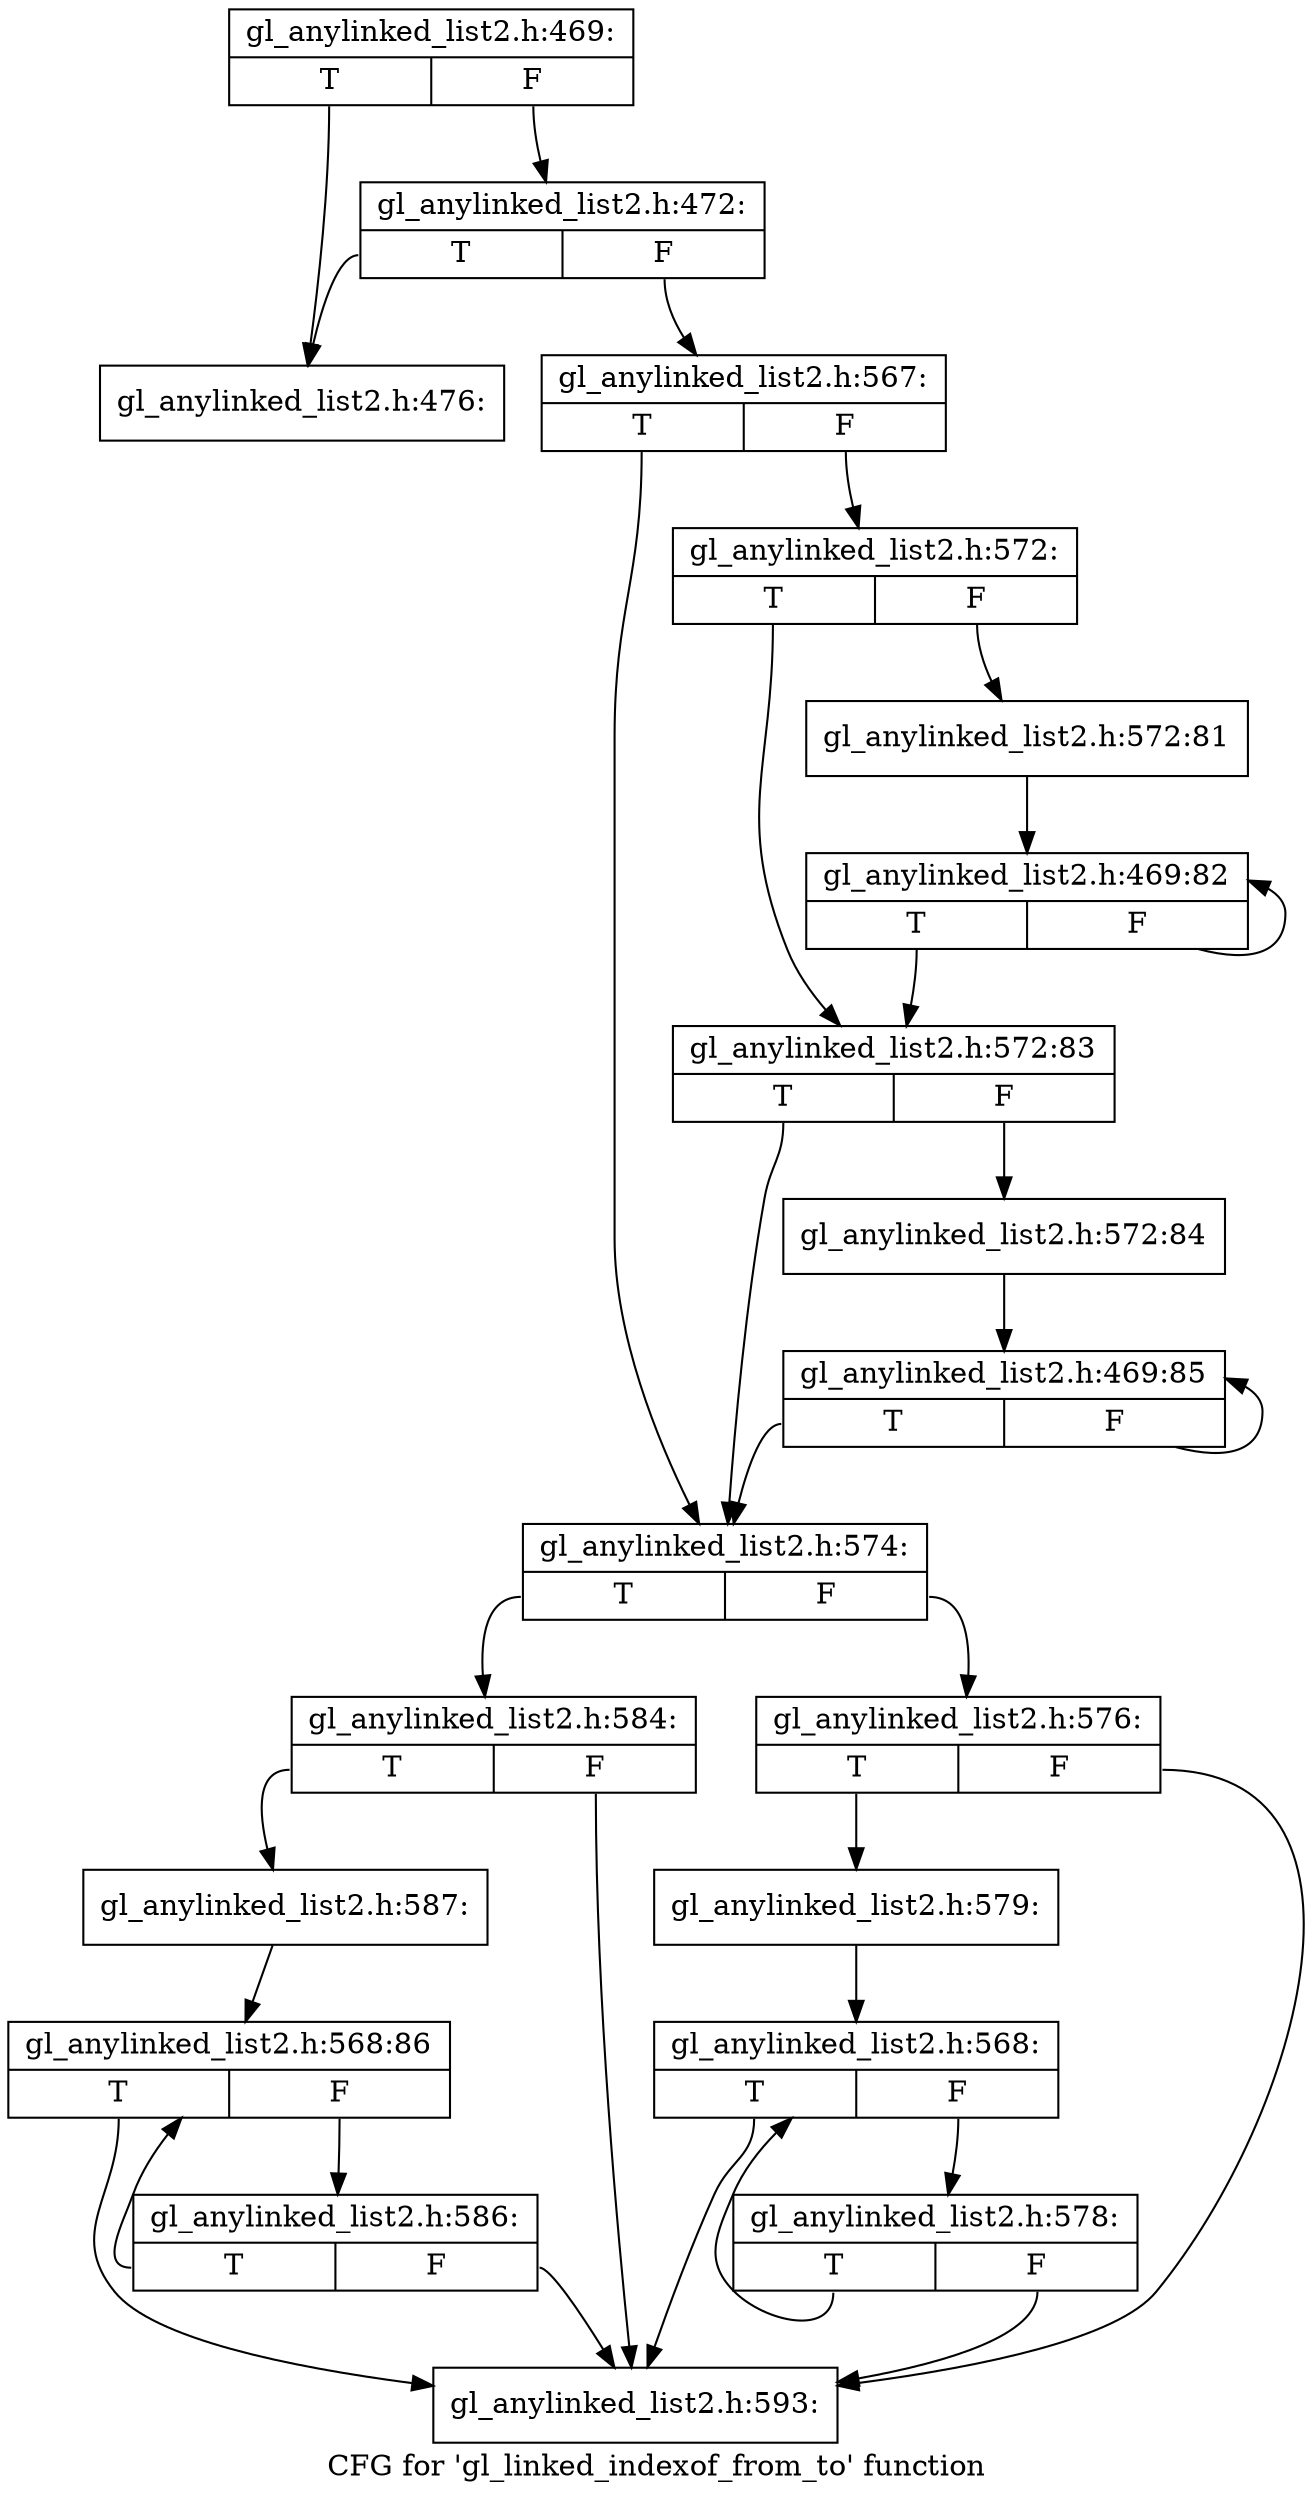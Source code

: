digraph "CFG for 'gl_linked_indexof_from_to' function" {
	label="CFG for 'gl_linked_indexof_from_to' function";

	Node0xc731140 [shape=record,label="{gl_anylinked_list2.h:469:|{<s0>T|<s1>F}}"];
	Node0xc731140:s0 -> Node0xc7527c0;
	Node0xc731140:s1 -> Node0xc7528a0;
	Node0xc7528a0 [shape=record,label="{gl_anylinked_list2.h:472:|{<s0>T|<s1>F}}"];
	Node0xc7528a0:s0 -> Node0xc7527c0;
	Node0xc7528a0:s1 -> Node0xc752830;
	Node0xc7527c0 [shape=record,label="{gl_anylinked_list2.h:476:}"];
	Node0xc752830 [shape=record,label="{gl_anylinked_list2.h:567:|{<s0>T|<s1>F}}"];
	Node0xc752830:s0 -> Node0xc752690;
	Node0xc752830:s1 -> Node0xc774550;
	Node0xc774550 [shape=record,label="{gl_anylinked_list2.h:572:|{<s0>T|<s1>F}}"];
	Node0xc774550:s0 -> Node0xc72fbd0;
	Node0xc774550:s1 -> Node0xc86db20;
	Node0xc86db20 [shape=record,label="{gl_anylinked_list2.h:572:81}"];
	Node0xc86db20 -> Node0xc877030;
	Node0xc877030 [shape=record,label="{gl_anylinked_list2.h:469:82|{<s0>T|<s1>F}}"];
	Node0xc877030:s0 -> Node0xc72fbd0;
	Node0xc877030:s1 -> Node0xc877030;
	Node0xc72fbd0 [shape=record,label="{gl_anylinked_list2.h:572:83|{<s0>T|<s1>F}}"];
	Node0xc72fbd0:s0 -> Node0xc752690;
	Node0xc72fbd0:s1 -> Node0xc882a10;
	Node0xc882a10 [shape=record,label="{gl_anylinked_list2.h:572:84}"];
	Node0xc882a10 -> Node0xc7547d0;
	Node0xc7547d0 [shape=record,label="{gl_anylinked_list2.h:469:85|{<s0>T|<s1>F}}"];
	Node0xc7547d0:s0 -> Node0xc752690;
	Node0xc7547d0:s1 -> Node0xc7547d0;
	Node0xc752690 [shape=record,label="{gl_anylinked_list2.h:574:|{<s0>T|<s1>F}}"];
	Node0xc752690:s0 -> Node0xc755160;
	Node0xc752690:s1 -> Node0xc755080;
	Node0xc755080 [shape=record,label="{gl_anylinked_list2.h:576:|{<s0>T|<s1>F}}"];
	Node0xc755080:s0 -> Node0xc72d9d0;
	Node0xc755080:s1 -> Node0xc756310;
	Node0xc72d9d0 [shape=record,label="{gl_anylinked_list2.h:579:}"];
	Node0xc72d9d0 -> Node0xc755770;
	Node0xc755770 [shape=record,label="{gl_anylinked_list2.h:568:|{<s0>T|<s1>F}}"];
	Node0xc755770:s0 -> Node0xc756310;
	Node0xc755770:s1 -> Node0xc7556e0;
	Node0xc7556e0 [shape=record,label="{gl_anylinked_list2.h:578:|{<s0>T|<s1>F}}"];
	Node0xc7556e0:s0 -> Node0xc755770;
	Node0xc7556e0:s1 -> Node0xc756310;
	Node0xc755160 [shape=record,label="{gl_anylinked_list2.h:584:|{<s0>T|<s1>F}}"];
	Node0xc755160:s0 -> Node0xc73eba0;
	Node0xc755160:s1 -> Node0xc756310;
	Node0xc73eba0 [shape=record,label="{gl_anylinked_list2.h:587:}"];
	Node0xc73eba0 -> Node0xc757090;
	Node0xc757090 [shape=record,label="{gl_anylinked_list2.h:568:86|{<s0>T|<s1>F}}"];
	Node0xc757090:s0 -> Node0xc756310;
	Node0xc757090:s1 -> Node0xc757000;
	Node0xc757000 [shape=record,label="{gl_anylinked_list2.h:586:|{<s0>T|<s1>F}}"];
	Node0xc757000:s0 -> Node0xc757090;
	Node0xc757000:s1 -> Node0xc756310;
	Node0xc756310 [shape=record,label="{gl_anylinked_list2.h:593:}"];
}
